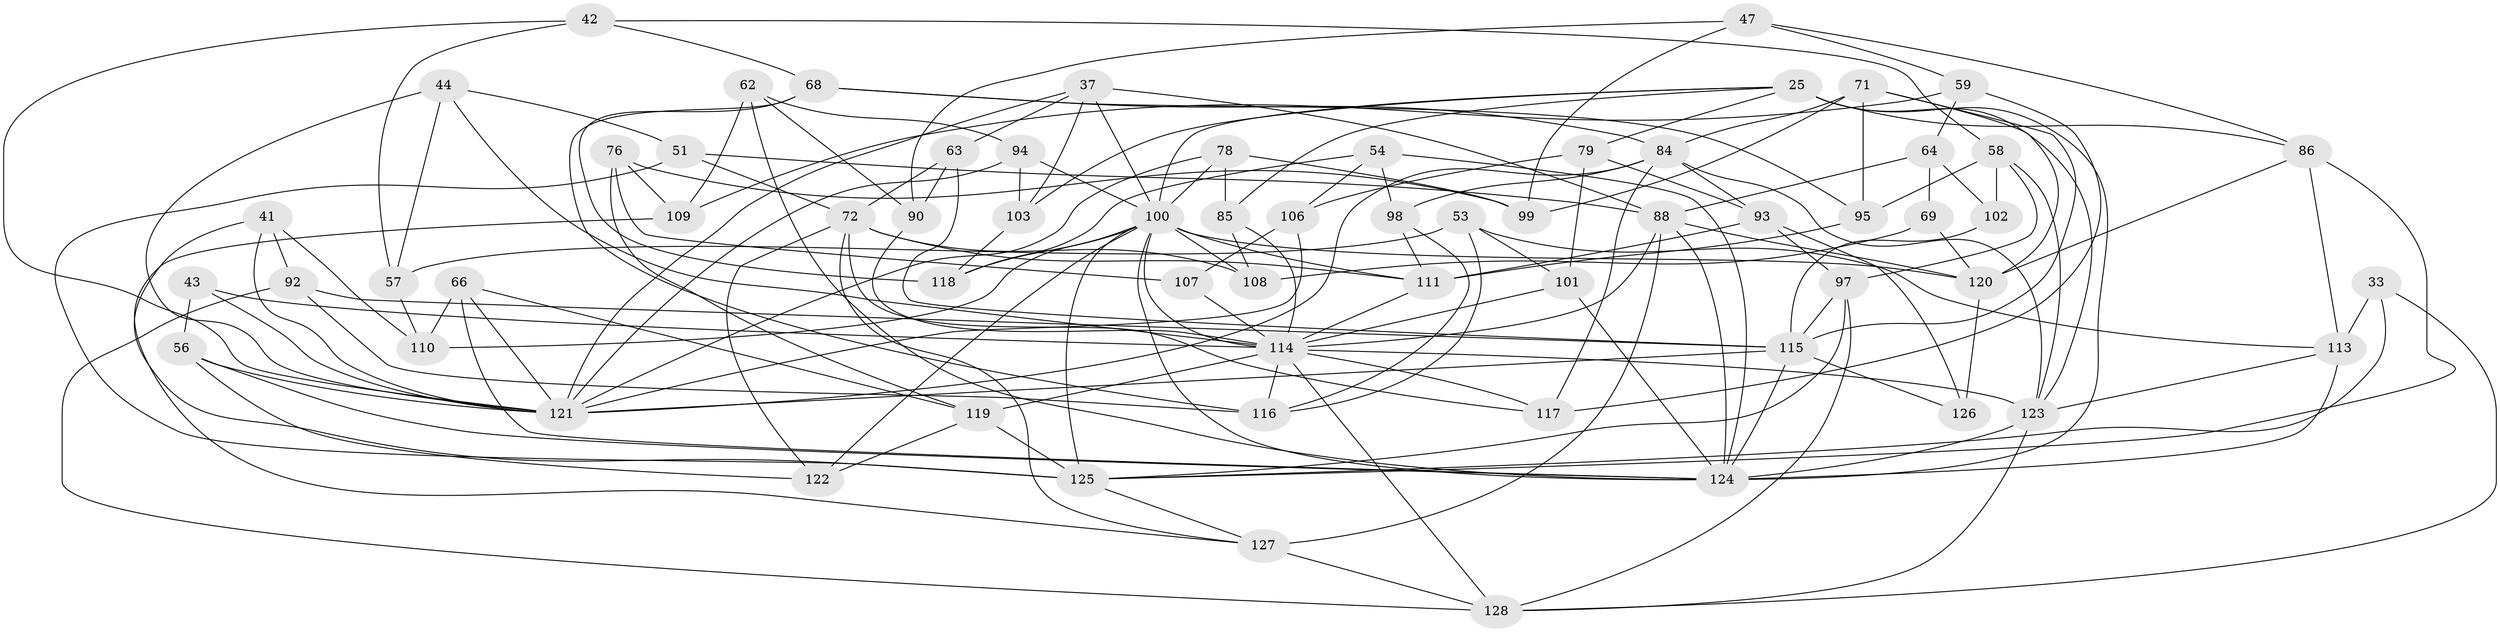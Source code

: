 // original degree distribution, {4: 1.0}
// Generated by graph-tools (version 1.1) at 2025/59/03/09/25 04:59:10]
// undirected, 64 vertices, 162 edges
graph export_dot {
graph [start="1"]
  node [color=gray90,style=filled];
  25 [super="+17"];
  33;
  37 [super="+4"];
  41;
  42;
  43;
  44;
  47;
  51;
  53;
  54;
  56 [super="+6"];
  57;
  58 [super="+52"];
  59;
  62;
  63;
  64;
  66;
  68 [super="+12"];
  69;
  71 [super="+61"];
  72 [super="+19+20"];
  76;
  78;
  79;
  84 [super="+36+50+67"];
  85;
  86 [super="+40"];
  88 [super="+1+30"];
  90;
  92;
  93 [super="+87+82"];
  94;
  95 [super="+77"];
  97 [super="+13+14"];
  98;
  99;
  100 [super="+65+70"];
  101;
  102;
  103;
  106;
  107;
  108;
  109;
  110;
  111 [super="+49"];
  113 [super="+28"];
  114 [super="+27+46+104"];
  115 [super="+39+55"];
  116 [super="+9"];
  117;
  118;
  119 [super="+96"];
  120 [super="+60"];
  121 [super="+16+22+80"];
  122;
  123 [super="+112"];
  124 [super="+21+45+73"];
  125 [super="+26+83"];
  126;
  127 [super="+34"];
  128 [super="+89"];
  25 -- 124 [weight=2];
  25 -- 79;
  25 -- 85;
  25 -- 103;
  25 -- 86 [weight=2];
  25 -- 100;
  25 -- 123 [weight=2];
  33 -- 113 [weight=2];
  33 -- 128;
  33 -- 125;
  37 -- 63;
  37 -- 88 [weight=2];
  37 -- 103;
  37 -- 121;
  37 -- 100;
  41 -- 92;
  41 -- 125;
  41 -- 110;
  41 -- 121;
  42 -- 57;
  42 -- 68;
  42 -- 58;
  42 -- 121;
  43 -- 56 [weight=2];
  43 -- 114;
  43 -- 121;
  44 -- 57;
  44 -- 51;
  44 -- 121;
  44 -- 114;
  47 -- 90;
  47 -- 99;
  47 -- 59;
  47 -- 86;
  51 -- 88;
  51 -- 72;
  51 -- 125;
  53 -- 101;
  53 -- 57;
  53 -- 113;
  53 -- 116;
  54 -- 106;
  54 -- 98;
  54 -- 118;
  54 -- 124;
  56 -- 124 [weight=2];
  56 -- 122;
  56 -- 121;
  57 -- 110;
  58 -- 102 [weight=2];
  58 -- 95;
  58 -- 123;
  58 -- 97;
  59 -- 64;
  59 -- 109;
  59 -- 117;
  62 -- 109;
  62 -- 90;
  62 -- 94;
  62 -- 124;
  63 -- 72;
  63 -- 90;
  63 -- 115;
  64 -- 102;
  64 -- 88;
  64 -- 69;
  66 -- 110;
  66 -- 121;
  66 -- 124;
  66 -- 119;
  68 -- 116 [weight=2];
  68 -- 118;
  68 -- 95;
  68 -- 84;
  69 -- 108;
  69 -- 120 [weight=2];
  71 -- 120;
  71 -- 99;
  71 -- 95 [weight=2];
  71 -- 115;
  71 -- 84;
  72 -- 108;
  72 -- 127;
  72 -- 111 [weight=2];
  72 -- 122;
  72 -- 117;
  76 -- 107;
  76 -- 99;
  76 -- 109;
  76 -- 119;
  78 -- 99;
  78 -- 121;
  78 -- 85;
  78 -- 100;
  79 -- 101;
  79 -- 106;
  79 -- 93;
  84 -- 121 [weight=2];
  84 -- 93 [weight=2];
  84 -- 98;
  84 -- 117;
  84 -- 123 [weight=2];
  85 -- 108;
  85 -- 114;
  86 -- 113;
  86 -- 120;
  86 -- 125;
  88 -- 127;
  88 -- 124;
  88 -- 114;
  88 -- 120;
  90 -- 114;
  92 -- 116;
  92 -- 128;
  92 -- 115;
  93 -- 126 [weight=2];
  93 -- 97 [weight=2];
  93 -- 111;
  94 -- 103;
  94 -- 121;
  94 -- 100;
  95 -- 111 [weight=2];
  97 -- 115 [weight=3];
  97 -- 128;
  97 -- 125;
  98 -- 116;
  98 -- 111;
  100 -- 108;
  100 -- 114 [weight=2];
  100 -- 111;
  100 -- 110;
  100 -- 118;
  100 -- 120 [weight=2];
  100 -- 122;
  100 -- 124;
  100 -- 125 [weight=2];
  101 -- 124;
  101 -- 114;
  102 -- 115;
  103 -- 118;
  106 -- 107;
  106 -- 121;
  107 -- 114 [weight=2];
  109 -- 127;
  111 -- 114;
  113 -- 124;
  113 -- 123;
  114 -- 123 [weight=2];
  114 -- 128 [weight=2];
  114 -- 116;
  114 -- 117;
  114 -- 119;
  115 -- 126;
  115 -- 121 [weight=2];
  115 -- 124 [weight=2];
  119 -- 122;
  119 -- 125 [weight=2];
  120 -- 126;
  123 -- 124;
  123 -- 128;
  125 -- 127;
  127 -- 128 [weight=2];
}
